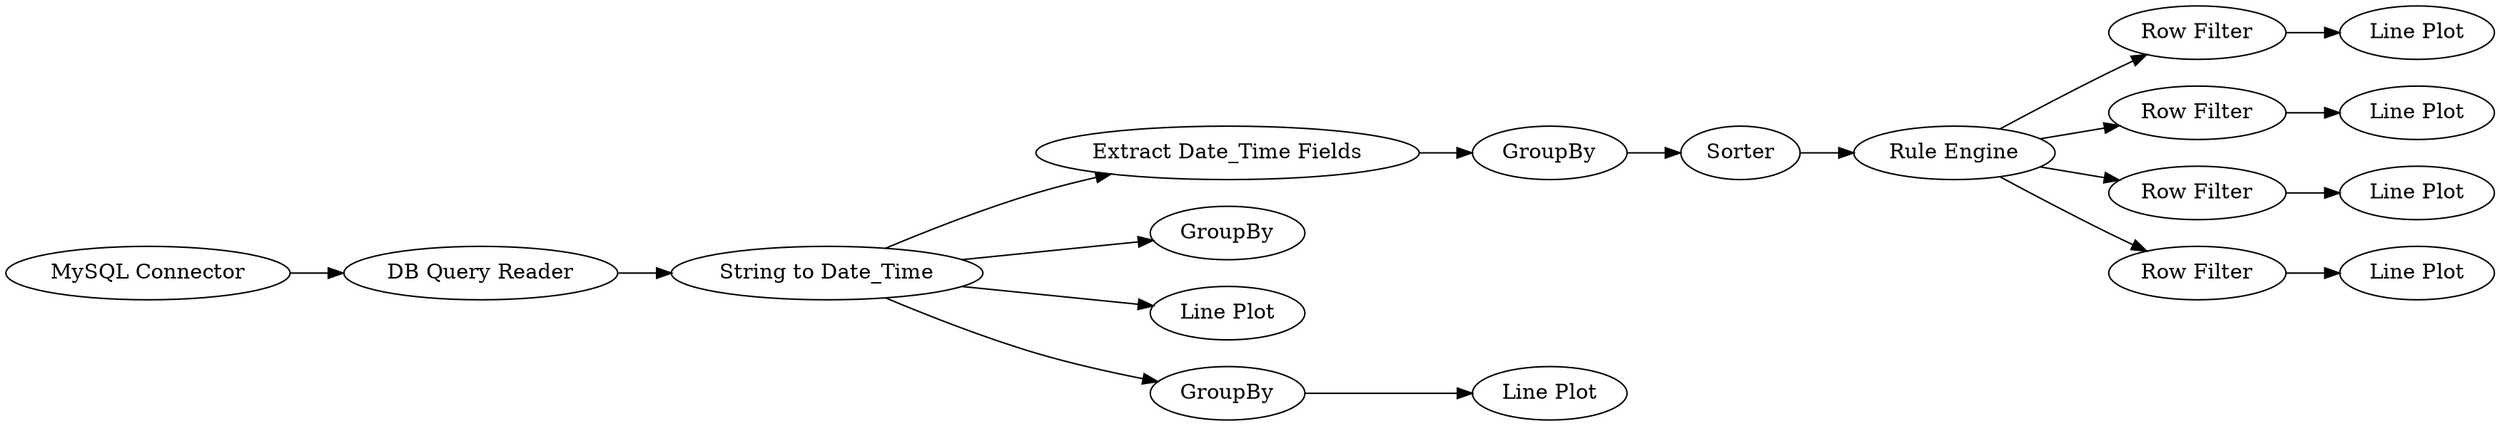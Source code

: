 digraph {
	8 -> 15
	7 -> 8
	8 -> 13
	4 -> 5
	14 -> 17
	13 -> 9
	3 -> 2
	16 -> 19
	15 -> 18
	4 -> 20
	4 -> 21
	4 -> 11
	8 -> 14
	11 -> 12
	8 -> 16
	5 -> 6
	6 -> 7
	2 -> 4
	7 [label=Sorter]
	9 [label="Line Plot"]
	21 [label="Line Plot"]
	18 [label="Line Plot"]
	8 [label="Rule Engine"]
	17 [label="Line Plot"]
	3 [label="MySQL Connector"]
	19 [label="Line Plot"]
	6 [label=GroupBy]
	15 [label="Row Filter"]
	12 [label="Line Plot"]
	16 [label="Row Filter"]
	11 [label=GroupBy]
	4 [label="String to Date_Time"]
	14 [label="Row Filter"]
	5 [label="Extract Date_Time Fields"]
	20 [label=GroupBy]
	13 [label="Row Filter"]
	2 [label="DB Query Reader"]
	rankdir=LR
}
